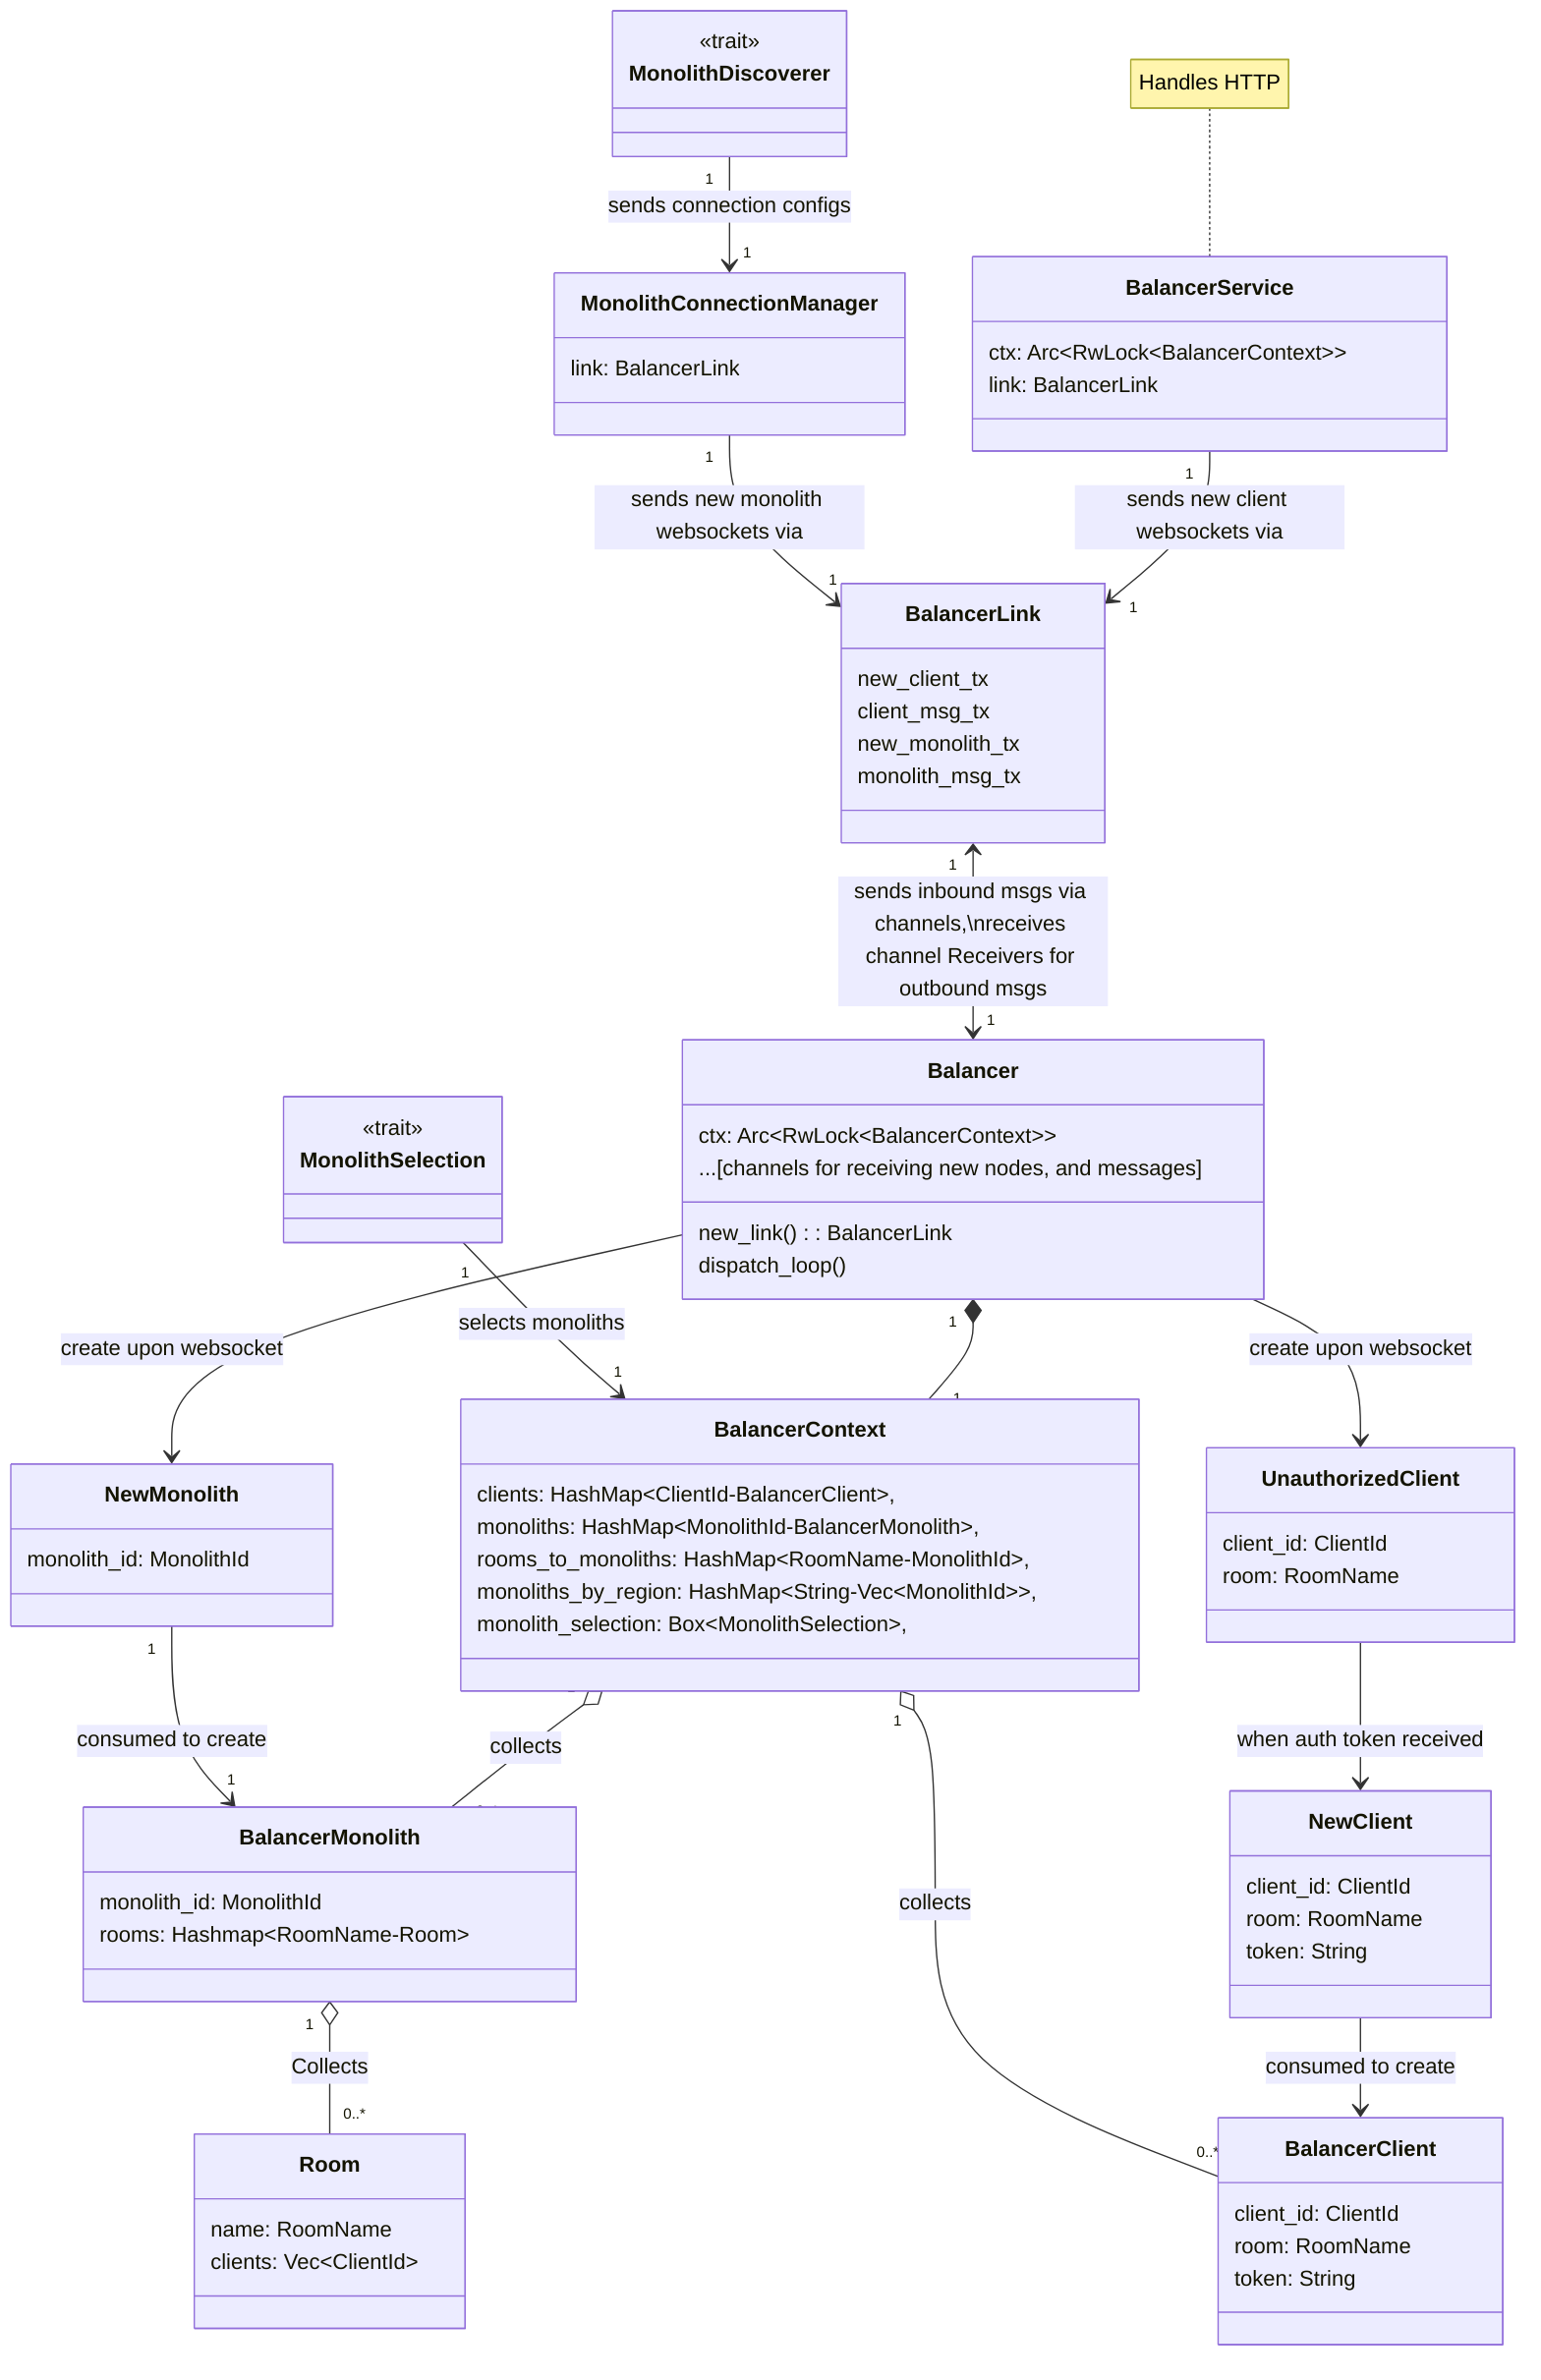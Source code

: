 classDiagram
    class Balancer {
        ctx: Arc~RwLock~BalancerContext~~
        ...[channels for receiving new nodes, and messages]

        new_link(): BalancerLink
        dispatch_loop()
    }

    class MonolithDiscoverer{
        <<trait>>
    }

    class MonolithConnectionManager {
        link: BalancerLink
    }

    MonolithDiscoverer "1" --> "1" MonolithConnectionManager : sends connection configs
    MonolithConnectionManager "1" --> "1" BalancerLink : sends new monolith websockets via

    class BalancerService {
        ctx: Arc~RwLock~BalancerContext~~
        link: BalancerLink
    }
    note for BalancerService "Handles HTTP"

    BalancerService "1" --> "1" BalancerLink : sends new client websockets via

    class BalancerLink {
        new_client_tx
        client_msg_tx
        new_monolith_tx
        monolith_msg_tx
    }

    class NewMonolith {
        monolith_id: MonolithId
    }

    class MonolithSelection {
        <<trait>>
    }

    MonolithSelection "1" --> "1" BalancerContext : selects monoliths

    class BalancerContext {
        clients: HashMap~ClientId-BalancerClient~,
        monoliths: HashMap~MonolithId-BalancerMonolith~,
        rooms_to_monoliths: HashMap~RoomName-MonolithId~,
        monoliths_by_region: HashMap~String-Vec~MonolithId~~,
        monolith_selection: Box~MonolithSelection~,
    }

    Balancer "1" *-- "1" BalancerContext
    BalancerLink "1" <--> "1" Balancer : sends inbound msgs via channels,\nreceives channel Receivers for outbound msgs

    class BalancerMonolith {
        monolith_id: MonolithId
        rooms: Hashmap~RoomName-Room~
    }

    class Room {
        name: RoomName
        clients: Vec~ClientId~
    }

    BalancerMonolith "1" o-- "0..*" Room : Collects

    class BalancerClient {
        client_id: ClientId
        room: RoomName
        token: String
    }

    NewMonolith "1" --> "1" BalancerMonolith : consumed to create
    BalancerContext "1" o-- "0..*" BalancerMonolith : collects
    BalancerContext "1" o-- "0..*" BalancerClient : collects

    class UnauthorizedClient {
        client_id: ClientId
        room: RoomName
    }
    class NewClient {
        client_id: ClientId
        room: RoomName
        token: String
    }

    UnauthorizedClient --> NewClient : when auth token received
    NewClient --> BalancerClient : consumed to create

    Balancer --> UnauthorizedClient : create upon websocket
    Balancer --> NewMonolith : create upon websocket